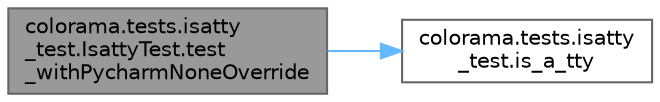 digraph "colorama.tests.isatty_test.IsattyTest.test_withPycharmNoneOverride"
{
 // LATEX_PDF_SIZE
  bgcolor="transparent";
  edge [fontname=Helvetica,fontsize=10,labelfontname=Helvetica,labelfontsize=10];
  node [fontname=Helvetica,fontsize=10,shape=box,height=0.2,width=0.4];
  rankdir="LR";
  Node1 [id="Node000001",label="colorama.tests.isatty\l_test.IsattyTest.test\l_withPycharmNoneOverride",height=0.2,width=0.4,color="gray40", fillcolor="grey60", style="filled", fontcolor="black",tooltip=" "];
  Node1 -> Node2 [id="edge1_Node000001_Node000002",color="steelblue1",style="solid",tooltip=" "];
  Node2 [id="Node000002",label="colorama.tests.isatty\l_test.is_a_tty",height=0.2,width=0.4,color="grey40", fillcolor="white", style="filled",URL="$namespacecolorama_1_1tests_1_1isatty__test.html#a74412f52350ba5a6960ef417a2edcbe2",tooltip=" "];
}
